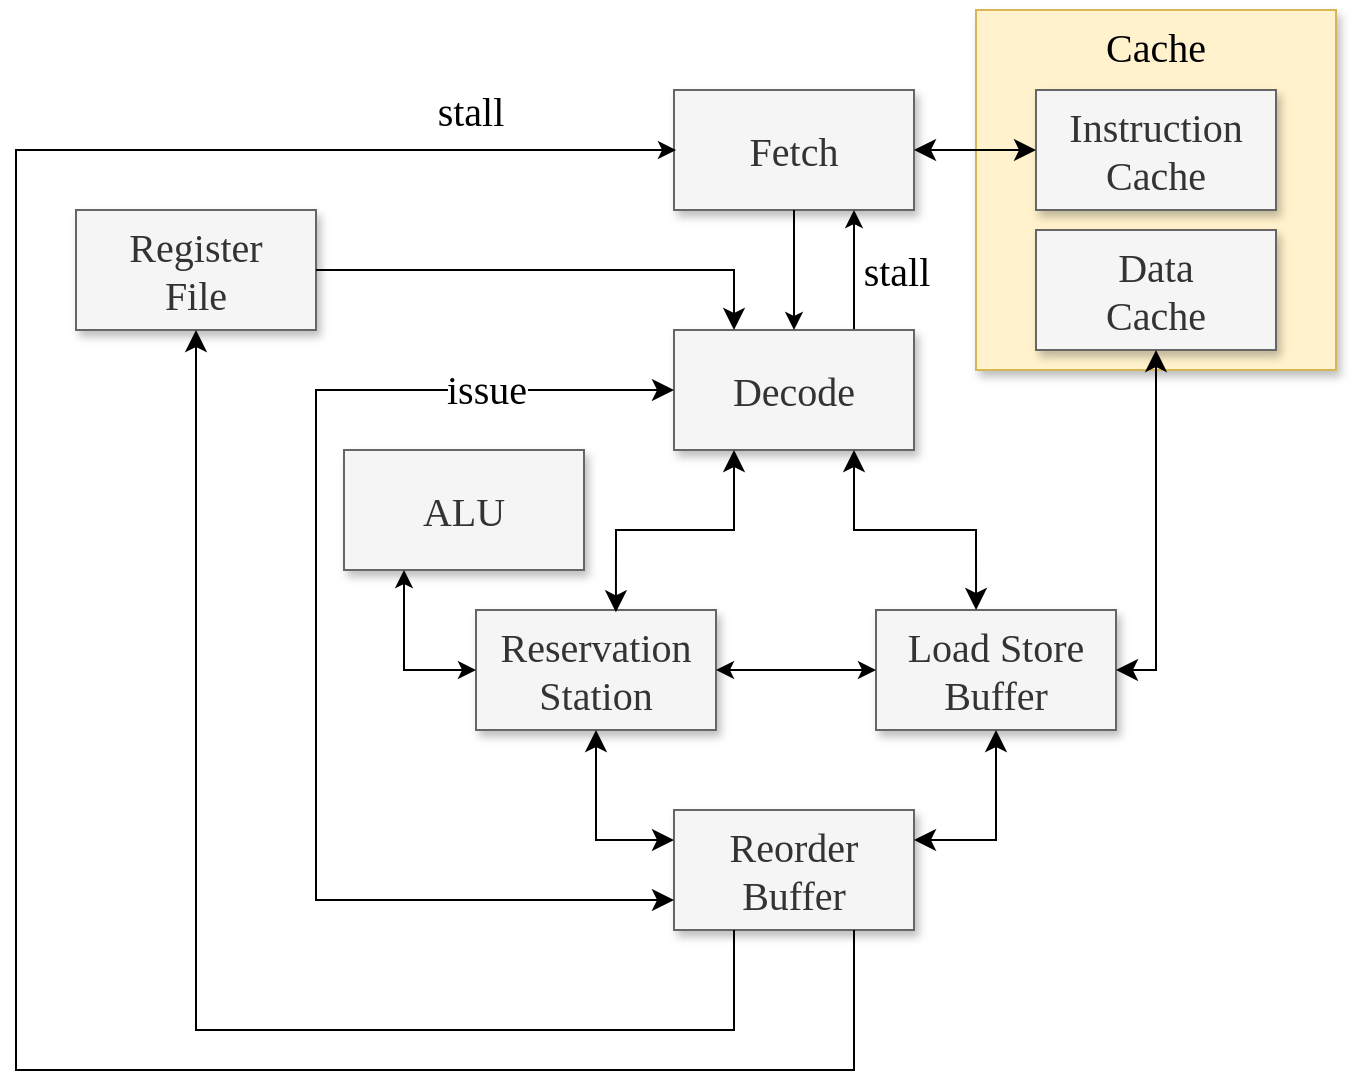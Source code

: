 <mxfile>
    <diagram id="aCPbAcVQzodTR8B-H0lr" name="第 1 页">
        <mxGraphModel dx="868" dy="411" grid="1" gridSize="10" guides="1" tooltips="1" connect="1" arrows="1" fold="1" page="1" pageScale="1" pageWidth="827" pageHeight="1169" math="0" shadow="0">
            <root>
                <mxCell id="0"/>
                <mxCell id="1" parent="0"/>
                <mxCell id="45" value="" style="group" parent="1" vertex="1" connectable="0">
                    <mxGeometry x="610" y="260" width="180" height="180" as="geometry"/>
                </mxCell>
                <mxCell id="24" value="Cache" style="whiteSpace=wrap;html=1;aspect=fixed;labelBackgroundColor=none;fontFamily=Verdana;fontSize=20;fillColor=#fff2cc;align=center;labelPosition=center;verticalLabelPosition=middle;verticalAlign=top;strokeColor=#d6b656;shadow=1;" parent="45" vertex="1">
                    <mxGeometry width="180" height="180" as="geometry"/>
                </mxCell>
                <mxCell id="22" value="Instruction&lt;br&gt;Cache" style="rounded=0;whiteSpace=wrap;html=1;labelBackgroundColor=none;fontFamily=Verdana;fontSize=20;fillColor=#f5f5f5;fontColor=#333333;strokeColor=#666666;shadow=1;" parent="45" vertex="1">
                    <mxGeometry x="30" y="40" width="120" height="60" as="geometry"/>
                </mxCell>
                <mxCell id="23" value="Data&lt;br&gt;Cache" style="rounded=0;whiteSpace=wrap;html=1;labelBackgroundColor=none;fontFamily=Verdana;fontSize=20;fillColor=#f5f5f5;fontColor=#333333;strokeColor=#666666;shadow=1;" parent="45" vertex="1">
                    <mxGeometry x="30" y="110" width="120" height="60" as="geometry"/>
                </mxCell>
                <mxCell id="2" value="&lt;font style=&quot;font-size: 20px;&quot; face=&quot;Verdana&quot;&gt;Fetch&lt;/font&gt;" style="rounded=0;whiteSpace=wrap;html=1;fillColor=#f5f5f5;fontColor=#333333;strokeColor=#666666;shadow=1;" parent="1" vertex="1">
                    <mxGeometry x="459" y="300" width="120" height="60" as="geometry"/>
                </mxCell>
                <mxCell id="38" style="edgeStyle=none;jumpStyle=arc;jumpSize=8;html=1;exitX=0.75;exitY=0;exitDx=0;exitDy=0;entryX=0.75;entryY=1;entryDx=0;entryDy=0;strokeColor=default;fontFamily=Verdana;fontSize=20;startArrow=none;startFill=0;strokeWidth=1;" parent="1" source="3" target="2" edge="1">
                    <mxGeometry relative="1" as="geometry"/>
                </mxCell>
                <mxCell id="39" value="stall" style="edgeLabel;html=1;align=center;verticalAlign=middle;resizable=0;points=[];fontSize=20;fontFamily=Verdana;labelBackgroundColor=none;" parent="38" vertex="1" connectable="0">
                    <mxGeometry x="-0.487" y="-3" relative="1" as="geometry">
                        <mxPoint x="18" y="-15" as="offset"/>
                    </mxGeometry>
                </mxCell>
                <mxCell id="3" value="Decode" style="rounded=0;whiteSpace=wrap;html=1;fontFamily=Verdana;fontSize=20;fillColor=#f5f5f5;fontColor=#333333;strokeColor=#666666;shadow=1;" parent="1" vertex="1">
                    <mxGeometry x="459" y="420" width="120" height="60" as="geometry"/>
                </mxCell>
                <mxCell id="4" value="" style="endArrow=classic;html=1;fontFamily=Verdana;fontSize=20;exitX=0.5;exitY=1;exitDx=0;exitDy=0;entryX=0.5;entryY=0;entryDx=0;entryDy=0;" parent="1" source="2" target="3" edge="1">
                    <mxGeometry width="50" height="50" relative="1" as="geometry">
                        <mxPoint x="587" y="620" as="sourcePoint"/>
                        <mxPoint x="637" y="570" as="targetPoint"/>
                    </mxGeometry>
                </mxCell>
                <mxCell id="6" value="Reservation&lt;br&gt;Station" style="rounded=0;whiteSpace=wrap;html=1;labelBackgroundColor=none;fontFamily=Verdana;fontSize=20;fillColor=#f5f5f5;fontColor=#333333;strokeColor=#666666;shadow=1;" parent="1" vertex="1">
                    <mxGeometry x="360" y="560" width="120" height="60" as="geometry"/>
                </mxCell>
                <mxCell id="7" value="Load Store&lt;br&gt;Buffer" style="rounded=0;whiteSpace=wrap;html=1;labelBackgroundColor=none;fontFamily=Verdana;fontSize=20;fillColor=#f5f5f5;fontColor=#333333;strokeColor=#666666;shadow=1;" parent="1" vertex="1">
                    <mxGeometry x="560" y="560" width="120" height="60" as="geometry"/>
                </mxCell>
                <mxCell id="9" value="" style="edgeStyle=orthogonalEdgeStyle;elbow=horizontal;endArrow=classic;html=1;rounded=0;endSize=8;startSize=8;fontFamily=Verdana;fontSize=20;entryX=0.583;entryY=0.019;entryDx=0;entryDy=0;entryPerimeter=0;exitX=0.25;exitY=1;exitDx=0;exitDy=0;startArrow=classic;startFill=1;" parent="1" source="3" target="6" edge="1">
                    <mxGeometry width="50" height="50" relative="1" as="geometry">
                        <mxPoint x="450" y="460" as="sourcePoint"/>
                        <mxPoint x="560" y="470" as="targetPoint"/>
                    </mxGeometry>
                </mxCell>
                <mxCell id="10" value="" style="edgeStyle=orthogonalEdgeStyle;endArrow=classic;html=1;rounded=0;endSize=8;startSize=8;fontFamily=Verdana;fontSize=20;entryX=0.417;entryY=0;entryDx=0;entryDy=0;entryPerimeter=0;exitX=0.75;exitY=1;exitDx=0;exitDy=0;startArrow=classic;startFill=1;" parent="1" target="7" edge="1" source="3">
                    <mxGeometry width="50" height="50" relative="1" as="geometry">
                        <mxPoint x="580" y="460" as="sourcePoint"/>
                        <mxPoint x="560" y="470" as="targetPoint"/>
                    </mxGeometry>
                </mxCell>
                <mxCell id="11" value="ALU" style="rounded=0;whiteSpace=wrap;html=1;labelBackgroundColor=none;fontFamily=Verdana;fontSize=20;fillColor=#f5f5f5;fontColor=#333333;strokeColor=#666666;shadow=1;" parent="1" vertex="1">
                    <mxGeometry x="294" y="480" width="120" height="60" as="geometry"/>
                </mxCell>
                <mxCell id="12" value="" style="endArrow=classic;startArrow=classic;html=1;fontFamily=Verdana;fontSize=20;exitX=0.25;exitY=1;exitDx=0;exitDy=0;entryX=0;entryY=0.5;entryDx=0;entryDy=0;edgeStyle=orthogonalEdgeStyle;rounded=0;strokeColor=default;" parent="1" source="11" target="6" edge="1">
                    <mxGeometry width="50" height="50" relative="1" as="geometry">
                        <mxPoint x="380" y="560" as="sourcePoint"/>
                        <mxPoint x="410" y="580" as="targetPoint"/>
                    </mxGeometry>
                </mxCell>
                <mxCell id="13" value="" style="endArrow=classic;startArrow=classic;html=1;fontFamily=Verdana;fontSize=20;entryX=0;entryY=0.5;entryDx=0;entryDy=0;exitX=1;exitY=0.5;exitDx=0;exitDy=0;" parent="1" target="7" edge="1" source="6">
                    <mxGeometry width="50" height="50" relative="1" as="geometry">
                        <mxPoint x="480" y="550" as="sourcePoint"/>
                        <mxPoint x="430" y="510" as="targetPoint"/>
                    </mxGeometry>
                </mxCell>
                <mxCell id="14" value="Reorder&lt;br&gt;Buffer" style="rounded=0;whiteSpace=wrap;html=1;labelBackgroundColor=none;fontFamily=Verdana;fontSize=20;fillColor=#f5f5f5;fontColor=#333333;strokeColor=#666666;shadow=1;" parent="1" vertex="1">
                    <mxGeometry x="459" y="660" width="120" height="60" as="geometry"/>
                </mxCell>
                <mxCell id="15" value="" style="edgeStyle=orthogonalEdgeStyle;endArrow=classic;html=1;rounded=0;endSize=8;startSize=8;fontFamily=Verdana;fontSize=20;entryX=0;entryY=0.25;entryDx=0;entryDy=0;exitX=0.5;exitY=1;exitDx=0;exitDy=0;startArrow=classic;startFill=1;" parent="1" source="6" target="14" edge="1">
                    <mxGeometry width="50" height="50" relative="1" as="geometry">
                        <mxPoint x="500" y="610" as="sourcePoint"/>
                        <mxPoint x="510" y="500" as="targetPoint"/>
                    </mxGeometry>
                </mxCell>
                <mxCell id="16" value="" style="edgeStyle=orthogonalEdgeStyle;endArrow=classic;html=1;rounded=0;endSize=8;startSize=8;fontFamily=Verdana;fontSize=20;exitX=0.5;exitY=1;exitDx=0;exitDy=0;startArrow=classic;startFill=1;entryX=1;entryY=0.25;entryDx=0;entryDy=0;" parent="1" source="7" edge="1" target="14">
                    <mxGeometry width="50" height="50" relative="1" as="geometry">
                        <mxPoint x="460" y="550" as="sourcePoint"/>
                        <mxPoint x="580" y="710" as="targetPoint"/>
                    </mxGeometry>
                </mxCell>
                <mxCell id="19" value="" style="edgeStyle=elbowEdgeStyle;elbow=horizontal;endArrow=classic;html=1;curved=0;rounded=0;endSize=8;startSize=8;fontFamily=Verdana;fontSize=20;exitX=0;exitY=0.5;exitDx=0;exitDy=0;entryX=0;entryY=0.75;entryDx=0;entryDy=0;startArrow=classic;startFill=1;" parent="1" source="3" target="14" edge="1">
                    <mxGeometry width="50" height="50" relative="1" as="geometry">
                        <mxPoint x="310" y="460" as="sourcePoint"/>
                        <mxPoint x="360" y="410" as="targetPoint"/>
                        <Array as="points">
                            <mxPoint x="280" y="600"/>
                        </Array>
                    </mxGeometry>
                </mxCell>
                <mxCell id="20" value="issue" style="edgeLabel;html=1;align=center;verticalAlign=middle;resizable=0;points=[];fontSize=20;fontFamily=Verdana;" parent="19" vertex="1" connectable="0">
                    <mxGeometry x="-0.692" y="-1" relative="1" as="geometry">
                        <mxPoint as="offset"/>
                    </mxGeometry>
                </mxCell>
                <mxCell id="29" value="Register&lt;br&gt;File" style="rounded=0;whiteSpace=wrap;html=1;labelBackgroundColor=none;fontFamily=Verdana;fontSize=20;fillColor=#f5f5f5;fontColor=#333333;strokeColor=#666666;shadow=1;" parent="1" vertex="1">
                    <mxGeometry x="160" y="360" width="120" height="60" as="geometry"/>
                </mxCell>
                <mxCell id="33" value="" style="edgeStyle=orthogonalEdgeStyle;endArrow=classic;html=1;rounded=0;endSize=8;startSize=8;strokeColor=default;fontFamily=Verdana;fontSize=20;entryX=0.25;entryY=0;entryDx=0;entryDy=0;exitX=1;exitY=0.5;exitDx=0;exitDy=0;" parent="1" source="29" target="3" edge="1">
                    <mxGeometry width="50" height="50" relative="1" as="geometry">
                        <mxPoint x="250" y="400" as="sourcePoint"/>
                        <mxPoint x="300" y="350" as="targetPoint"/>
                    </mxGeometry>
                </mxCell>
                <mxCell id="34" value="" style="edgeStyle=orthogonalEdgeStyle;endArrow=none;html=1;rounded=0;endSize=8;startSize=8;strokeColor=default;fontFamily=Verdana;fontSize=20;entryX=0.25;entryY=1;entryDx=0;entryDy=0;exitX=0.5;exitY=1;exitDx=0;exitDy=0;startArrow=classic;startFill=1;endFill=0;" parent="1" source="29" target="14" edge="1">
                    <mxGeometry width="50" height="50" relative="1" as="geometry">
                        <mxPoint x="10" y="660" as="sourcePoint"/>
                        <mxPoint x="60" y="610" as="targetPoint"/>
                        <Array as="points">
                            <mxPoint x="220" y="770"/>
                            <mxPoint x="489" y="770"/>
                        </Array>
                    </mxGeometry>
                </mxCell>
                <mxCell id="36" style="edgeStyle=orthogonalEdgeStyle;html=1;exitX=0.75;exitY=1;exitDx=0;exitDy=0;strokeColor=default;fontFamily=Verdana;fontSize=20;startArrow=none;startFill=0;jumpStyle=arc;jumpSize=8;rounded=0;" parent="1" source="14" edge="1">
                    <mxGeometry relative="1" as="geometry">
                        <mxPoint x="460" y="330" as="targetPoint"/>
                        <Array as="points">
                            <mxPoint x="549" y="790"/>
                            <mxPoint x="130" y="790"/>
                            <mxPoint x="130" y="330"/>
                        </Array>
                    </mxGeometry>
                </mxCell>
                <mxCell id="44" value="stall" style="edgeLabel;html=1;align=center;verticalAlign=middle;resizable=0;points=[];fontSize=20;fontFamily=Verdana;" parent="36" vertex="1" connectable="0">
                    <mxGeometry x="0.687" y="5" relative="1" as="geometry">
                        <mxPoint x="97" y="-15" as="offset"/>
                    </mxGeometry>
                </mxCell>
                <mxCell id="28" value="" style="edgeStyle=orthogonalEdgeStyle;endArrow=classic;html=1;rounded=0;endSize=8;startSize=8;fontFamily=Verdana;fontSize=20;exitX=0.5;exitY=1;exitDx=0;exitDy=0;entryX=1;entryY=0.5;entryDx=0;entryDy=0;startArrow=classic;startFill=1;" parent="1" source="23" target="7" edge="1">
                    <mxGeometry width="50" height="50" relative="1" as="geometry">
                        <mxPoint x="330" y="490" as="sourcePoint"/>
                        <mxPoint x="380" y="440" as="targetPoint"/>
                    </mxGeometry>
                </mxCell>
                <mxCell id="26" value="" style="endArrow=classic;html=1;rounded=0;endSize=8;startSize=8;fontFamily=Verdana;fontSize=20;exitX=0;exitY=0.5;exitDx=0;exitDy=0;entryX=1;entryY=0.5;entryDx=0;entryDy=0;startArrow=classic;startFill=1;" parent="1" source="22" target="2" edge="1">
                    <mxGeometry width="50" height="50" relative="1" as="geometry">
                        <mxPoint x="330" y="390" as="sourcePoint"/>
                        <mxPoint x="380" y="340" as="targetPoint"/>
                    </mxGeometry>
                </mxCell>
            </root>
        </mxGraphModel>
    </diagram>
</mxfile>